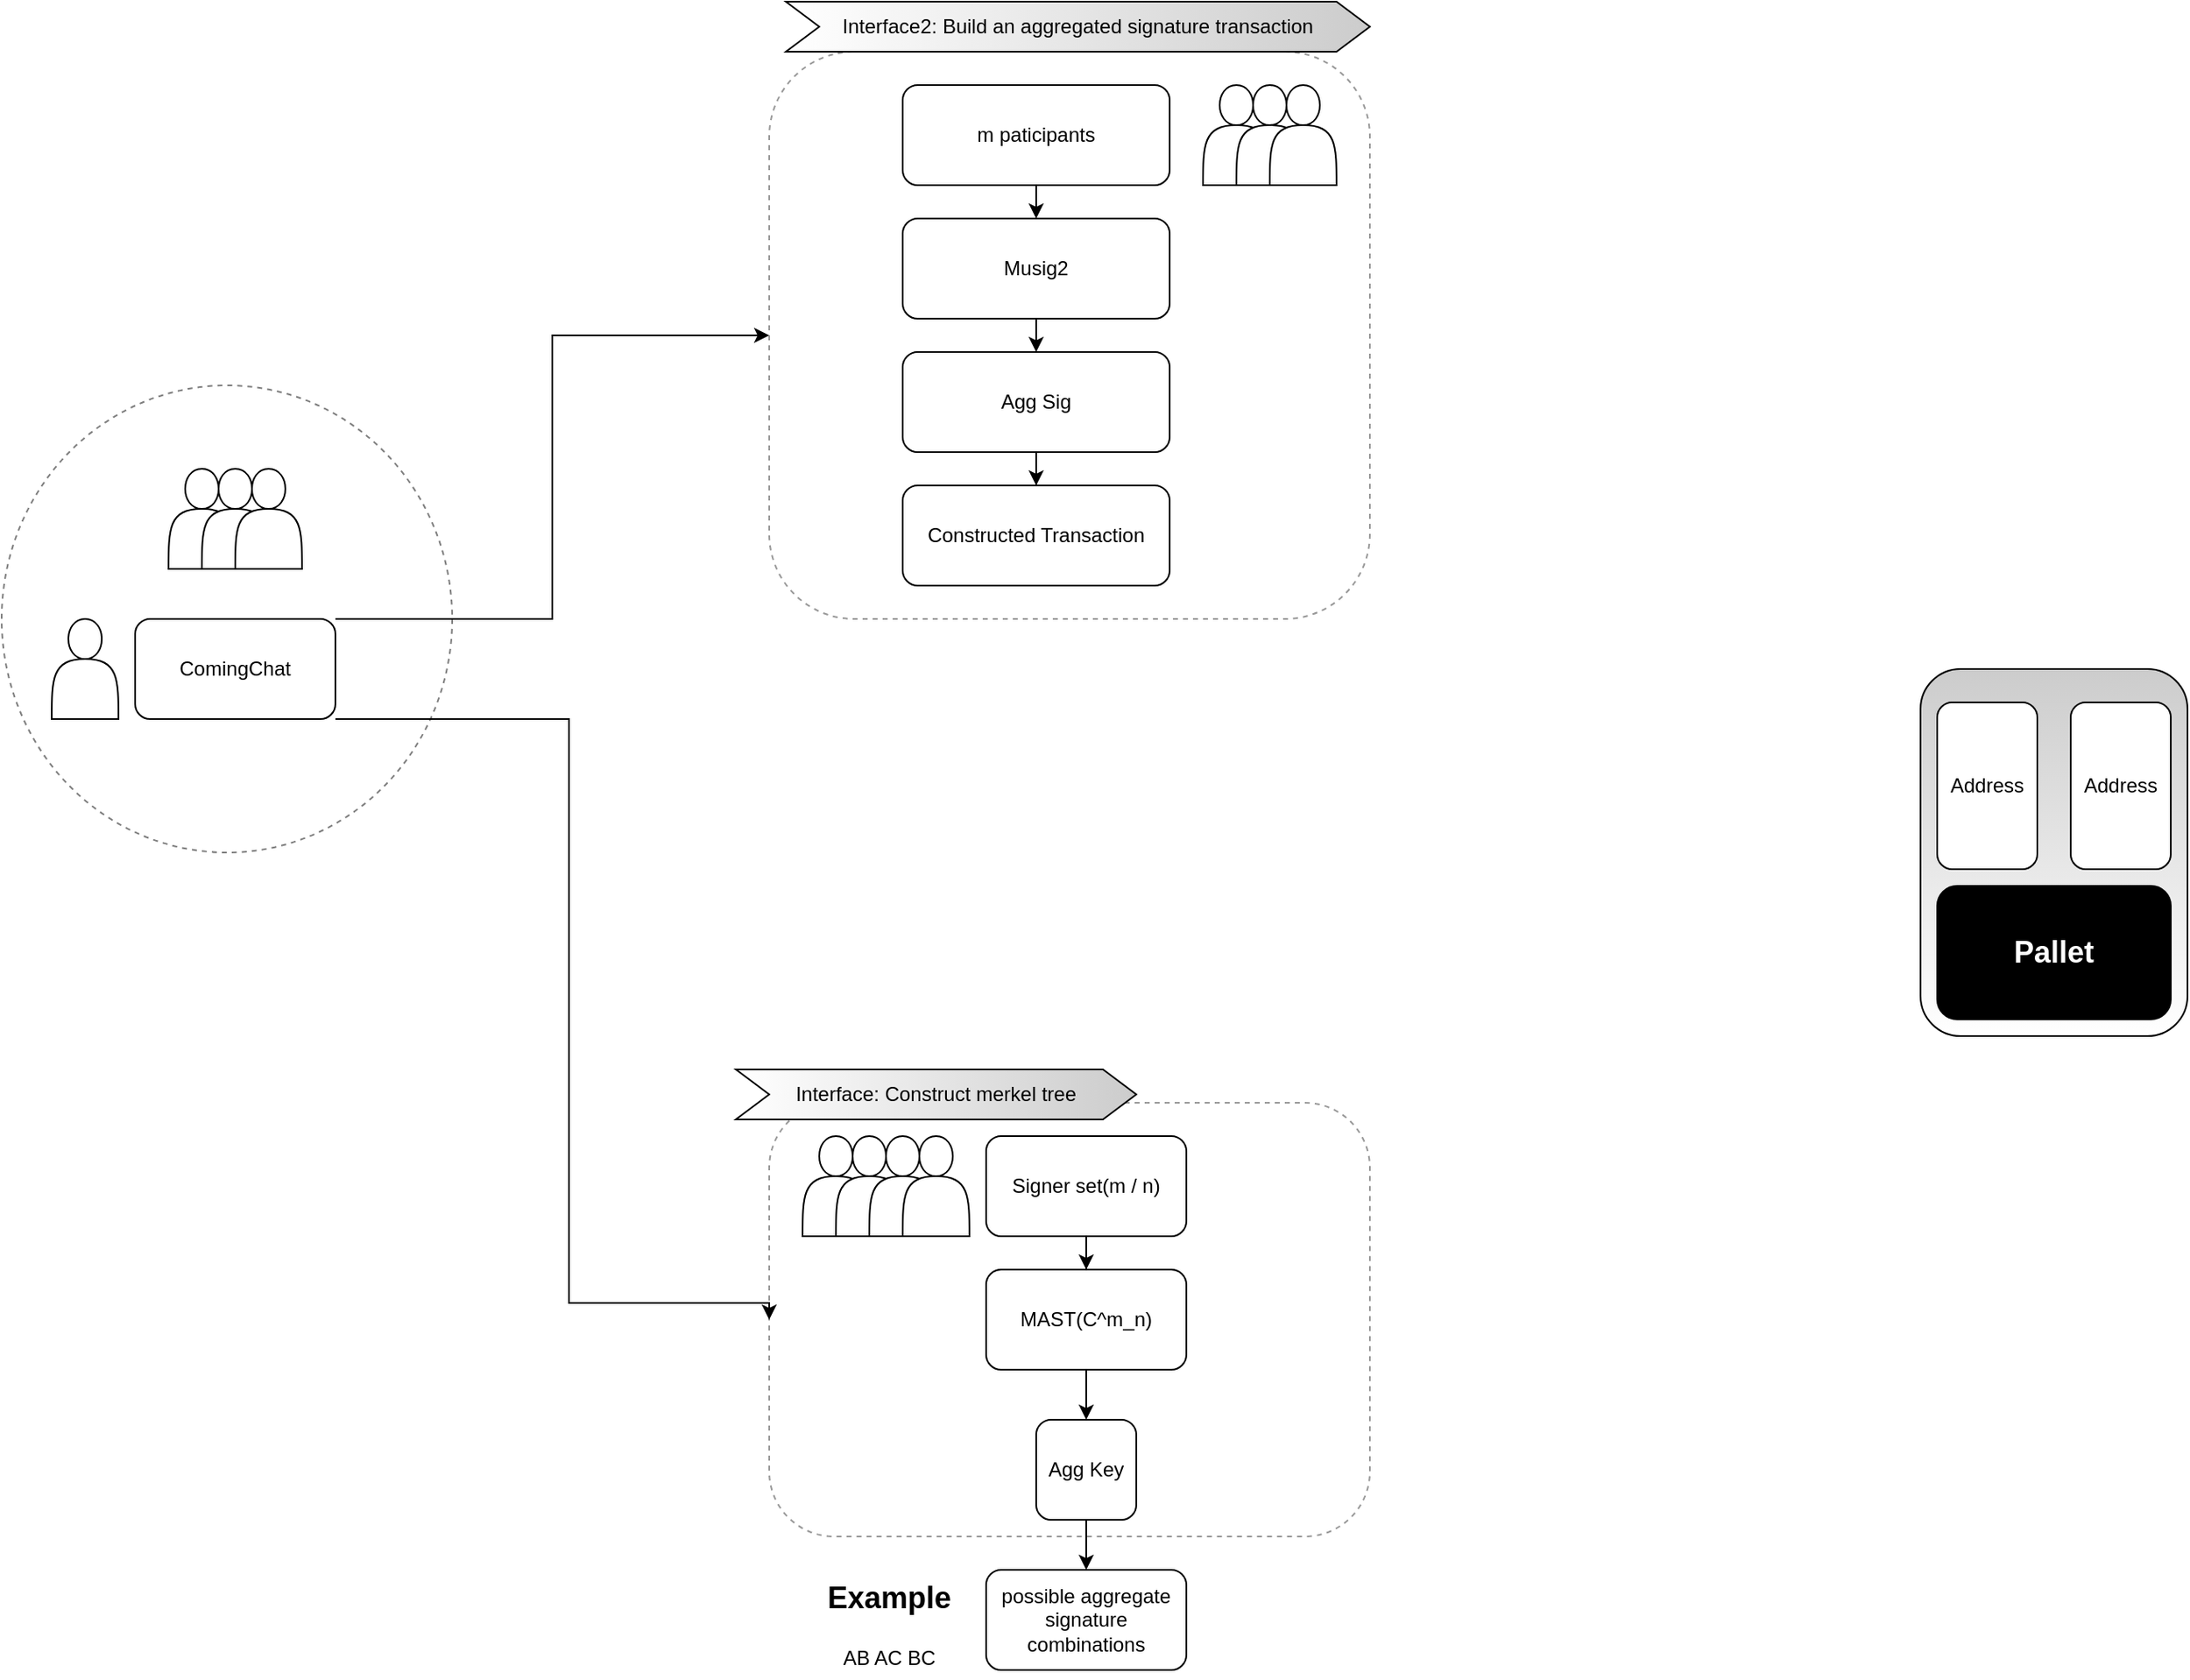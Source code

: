 <mxfile version="14.9.8" type="github">
  <diagram id="mT7NVEQJp89UWrkwp7Li" name="第 1 页">
    <mxGraphModel dx="1388" dy="2051" grid="1" gridSize="10" guides="1" tooltips="1" connect="1" arrows="1" fold="1" page="1" pageScale="1" pageWidth="827" pageHeight="1169" math="0" shadow="0">
      <root>
        <mxCell id="0" />
        <mxCell id="1" parent="0" />
        <mxCell id="DRrKBH3AaGGYrWTJLTqR-27" value="" style="rounded=1;whiteSpace=wrap;html=1;dashed=1;opacity=40;" vertex="1" parent="1">
          <mxGeometry x="560" y="-150" width="360" height="340" as="geometry" />
        </mxCell>
        <mxCell id="DRrKBH3AaGGYrWTJLTqR-26" value="" style="ellipse;whiteSpace=wrap;html=1;gradientColor=none;gradientDirection=north;fillColor=none;dashed=1;opacity=50;" vertex="1" parent="1">
          <mxGeometry x="100" y="50" width="270" height="280" as="geometry" />
        </mxCell>
        <mxCell id="S-KS8Klz8F3gYqasTz4s-2" value="" style="rounded=1;whiteSpace=wrap;html=1;dashed=1;opacity=40;" parent="1" vertex="1">
          <mxGeometry x="560" y="480" width="360" height="260" as="geometry" />
        </mxCell>
        <mxCell id="S-KS8Klz8F3gYqasTz4s-13" value="" style="edgeStyle=orthogonalEdgeStyle;rounded=0;orthogonalLoop=1;jettySize=auto;html=1;entryX=0;entryY=0.5;entryDx=0;entryDy=0;" parent="1" source="S-KS8Klz8F3gYqasTz4s-1" target="S-KS8Klz8F3gYqasTz4s-2" edge="1">
          <mxGeometry relative="1" as="geometry">
            <mxPoint x="270" y="510" as="targetPoint" />
            <Array as="points">
              <mxPoint x="440" y="250" />
              <mxPoint x="440" y="600" />
              <mxPoint x="560" y="600" />
            </Array>
          </mxGeometry>
        </mxCell>
        <mxCell id="DRrKBH3AaGGYrWTJLTqR-51" style="edgeStyle=orthogonalEdgeStyle;rounded=0;orthogonalLoop=1;jettySize=auto;html=1;exitX=1;exitY=0;exitDx=0;exitDy=0;entryX=0;entryY=0.5;entryDx=0;entryDy=0;" edge="1" parent="1" source="S-KS8Klz8F3gYqasTz4s-1" target="DRrKBH3AaGGYrWTJLTqR-27">
          <mxGeometry relative="1" as="geometry">
            <Array as="points">
              <mxPoint x="430" y="190" />
              <mxPoint x="430" y="20" />
            </Array>
          </mxGeometry>
        </mxCell>
        <mxCell id="S-KS8Klz8F3gYqasTz4s-1" value="ComingChat" style="rounded=1;whiteSpace=wrap;html=1;" parent="1" vertex="1">
          <mxGeometry x="180" y="190" width="120" height="60" as="geometry" />
        </mxCell>
        <mxCell id="S-KS8Klz8F3gYqasTz4s-12" value="" style="edgeStyle=orthogonalEdgeStyle;rounded=0;orthogonalLoop=1;jettySize=auto;html=1;exitX=0.5;exitY=1;exitDx=0;exitDy=0;" parent="1" source="S-KS8Klz8F3gYqasTz4s-17" target="S-KS8Klz8F3gYqasTz4s-11" edge="1">
          <mxGeometry relative="1" as="geometry" />
        </mxCell>
        <mxCell id="S-KS8Klz8F3gYqasTz4s-4" value="" style="rounded=1;whiteSpace=wrap;html=1;gradientDirection=north;gradientColor=#CCCCCC;fillColor=#FFFFFF;" parent="1" vertex="1">
          <mxGeometry x="1250" y="220" width="160" height="220" as="geometry" />
        </mxCell>
        <mxCell id="DRrKBH3AaGGYrWTJLTqR-36" value="" style="edgeStyle=orthogonalEdgeStyle;rounded=0;orthogonalLoop=1;jettySize=auto;html=1;" edge="1" parent="1" source="S-KS8Klz8F3gYqasTz4s-11" target="DRrKBH3AaGGYrWTJLTqR-35">
          <mxGeometry relative="1" as="geometry" />
        </mxCell>
        <mxCell id="S-KS8Klz8F3gYqasTz4s-11" value="Agg Key" style="rounded=1;whiteSpace=wrap;html=1;" parent="1" vertex="1">
          <mxGeometry x="720" y="670" width="60" height="60" as="geometry" />
        </mxCell>
        <mxCell id="S-KS8Klz8F3gYqasTz4s-18" value="" style="edgeStyle=orthogonalEdgeStyle;rounded=0;orthogonalLoop=1;jettySize=auto;html=1;" parent="1" source="S-KS8Klz8F3gYqasTz4s-16" target="S-KS8Klz8F3gYqasTz4s-17" edge="1">
          <mxGeometry relative="1" as="geometry" />
        </mxCell>
        <mxCell id="S-KS8Klz8F3gYqasTz4s-16" value="Signer set(m / n)" style="rounded=1;whiteSpace=wrap;html=1;" parent="1" vertex="1">
          <mxGeometry x="690" y="500" width="120" height="60" as="geometry" />
        </mxCell>
        <mxCell id="S-KS8Klz8F3gYqasTz4s-17" value="MAST(C^m_n)" style="whiteSpace=wrap;html=1;rounded=1;" parent="1" vertex="1">
          <mxGeometry x="690" y="580" width="120" height="60" as="geometry" />
        </mxCell>
        <mxCell id="S-KS8Klz8F3gYqasTz4s-19" value="" style="shape=actor;whiteSpace=wrap;html=1;" parent="1" vertex="1">
          <mxGeometry x="580" y="500" width="40" height="60" as="geometry" />
        </mxCell>
        <mxCell id="S-KS8Klz8F3gYqasTz4s-20" value="" style="shape=actor;whiteSpace=wrap;html=1;" parent="1" vertex="1">
          <mxGeometry x="200" y="100" width="40" height="60" as="geometry" />
        </mxCell>
        <mxCell id="S-KS8Klz8F3gYqasTz4s-21" value="" style="shape=actor;whiteSpace=wrap;html=1;" parent="1" vertex="1">
          <mxGeometry x="220" y="100" width="40" height="60" as="geometry" />
        </mxCell>
        <mxCell id="S-KS8Klz8F3gYqasTz4s-22" value="" style="shape=actor;whiteSpace=wrap;html=1;" parent="1" vertex="1">
          <mxGeometry x="240" y="100" width="40" height="60" as="geometry" />
        </mxCell>
        <mxCell id="S-KS8Klz8F3gYqasTz4s-23" value="Address" style="whiteSpace=wrap;html=1;rounded=1;" parent="1" vertex="1">
          <mxGeometry x="1260" y="240" width="60" height="100" as="geometry" />
        </mxCell>
        <mxCell id="S-KS8Klz8F3gYqasTz4s-25" style="edgeStyle=orthogonalEdgeStyle;rounded=0;orthogonalLoop=1;jettySize=auto;html=1;exitX=0.5;exitY=1;exitDx=0;exitDy=0;" parent="1" source="S-KS8Klz8F3gYqasTz4s-23" target="S-KS8Klz8F3gYqasTz4s-23" edge="1">
          <mxGeometry relative="1" as="geometry" />
        </mxCell>
        <mxCell id="DRrKBH3AaGGYrWTJLTqR-8" value="&lt;font color=&quot;#ffffff&quot; style=&quot;font-size: 18px&quot;&gt;&lt;b&gt;Pallet&lt;/b&gt;&lt;/font&gt;" style="rounded=1;whiteSpace=wrap;html=1;gradientDirection=north;fillColor=#000000;" vertex="1" parent="1">
          <mxGeometry x="1260" y="350" width="140" height="80" as="geometry" />
        </mxCell>
        <mxCell id="DRrKBH3AaGGYrWTJLTqR-9" value="Address" style="whiteSpace=wrap;html=1;rounded=1;" vertex="1" parent="1">
          <mxGeometry x="1340" y="240" width="60" height="100" as="geometry" />
        </mxCell>
        <mxCell id="DRrKBH3AaGGYrWTJLTqR-18" value="" style="shape=actor;whiteSpace=wrap;html=1;" vertex="1" parent="1">
          <mxGeometry x="600" y="500" width="40" height="60" as="geometry" />
        </mxCell>
        <mxCell id="DRrKBH3AaGGYrWTJLTqR-19" value="" style="shape=actor;whiteSpace=wrap;html=1;" vertex="1" parent="1">
          <mxGeometry x="620" y="500" width="40" height="60" as="geometry" />
        </mxCell>
        <mxCell id="DRrKBH3AaGGYrWTJLTqR-22" value="&lt;div class=&quot;lake-content&quot;&gt;&lt;span class=&quot;ne-text&quot;&gt;Interface: Construct merkel tree&lt;/span&gt;&lt;/div&gt;" style="shape=step;perimeter=stepPerimeter;whiteSpace=wrap;html=1;fixedSize=1;gradientDirection=east;gradientColor=#CCCCCC;" vertex="1" parent="1">
          <mxGeometry x="540" y="460" width="240" height="30" as="geometry" />
        </mxCell>
        <mxCell id="DRrKBH3AaGGYrWTJLTqR-20" value="" style="shape=actor;whiteSpace=wrap;html=1;" vertex="1" parent="1">
          <mxGeometry x="640" y="500" width="40" height="60" as="geometry" />
        </mxCell>
        <mxCell id="DRrKBH3AaGGYrWTJLTqR-25" value="" style="shape=actor;whiteSpace=wrap;html=1;" vertex="1" parent="1">
          <mxGeometry x="130" y="190" width="40" height="60" as="geometry" />
        </mxCell>
        <mxCell id="DRrKBH3AaGGYrWTJLTqR-28" value="&lt;div class=&quot;lake-content&quot;&gt;&lt;div class=&quot;lake-content&quot;&gt;&lt;span class=&quot;ne-text&quot;&gt;Interface2: Build an aggregated signature transaction&lt;/span&gt;&lt;/div&gt;&lt;/div&gt;" style="shape=step;perimeter=stepPerimeter;whiteSpace=wrap;html=1;fixedSize=1;gradientDirection=east;gradientColor=#CCCCCC;" vertex="1" parent="1">
          <mxGeometry x="570" y="-180" width="350" height="30" as="geometry" />
        </mxCell>
        <mxCell id="DRrKBH3AaGGYrWTJLTqR-50" value="" style="edgeStyle=orthogonalEdgeStyle;rounded=0;orthogonalLoop=1;jettySize=auto;html=1;" edge="1" parent="1" source="DRrKBH3AaGGYrWTJLTqR-30" target="DRrKBH3AaGGYrWTJLTqR-43">
          <mxGeometry relative="1" as="geometry" />
        </mxCell>
        <mxCell id="DRrKBH3AaGGYrWTJLTqR-30" value="Agg Sig" style="rounded=1;whiteSpace=wrap;html=1;" vertex="1" parent="1">
          <mxGeometry x="640" y="30" width="160" height="60" as="geometry" />
        </mxCell>
        <mxCell id="DRrKBH3AaGGYrWTJLTqR-32" style="edgeStyle=orthogonalEdgeStyle;rounded=0;orthogonalLoop=1;jettySize=auto;html=1;exitX=0.5;exitY=1;exitDx=0;exitDy=0;entryX=0.5;entryY=0;entryDx=0;entryDy=0;" edge="1" parent="1" source="DRrKBH3AaGGYrWTJLTqR-31" target="DRrKBH3AaGGYrWTJLTqR-30">
          <mxGeometry relative="1" as="geometry" />
        </mxCell>
        <mxCell id="DRrKBH3AaGGYrWTJLTqR-31" value="Musig2" style="whiteSpace=wrap;html=1;rounded=1;" vertex="1" parent="1">
          <mxGeometry x="640" y="-50" width="160" height="60" as="geometry" />
        </mxCell>
        <mxCell id="DRrKBH3AaGGYrWTJLTqR-34" style="edgeStyle=orthogonalEdgeStyle;rounded=0;orthogonalLoop=1;jettySize=auto;html=1;exitX=0.5;exitY=1;exitDx=0;exitDy=0;entryX=0.5;entryY=0;entryDx=0;entryDy=0;" edge="1" parent="1" source="DRrKBH3AaGGYrWTJLTqR-33" target="DRrKBH3AaGGYrWTJLTqR-31">
          <mxGeometry relative="1" as="geometry" />
        </mxCell>
        <mxCell id="DRrKBH3AaGGYrWTJLTqR-33" value="m paticipants" style="rounded=1;whiteSpace=wrap;html=1;" vertex="1" parent="1">
          <mxGeometry x="640" y="-130" width="160" height="60" as="geometry" />
        </mxCell>
        <mxCell id="DRrKBH3AaGGYrWTJLTqR-35" value="&lt;div class=&quot;lake-content&quot;&gt;&lt;span class=&quot;ne-text&quot;&gt;possible aggregate signature combinations&lt;/span&gt;&lt;/div&gt;" style="whiteSpace=wrap;html=1;rounded=1;" vertex="1" parent="1">
          <mxGeometry x="690" y="760" width="120" height="60" as="geometry" />
        </mxCell>
        <mxCell id="DRrKBH3AaGGYrWTJLTqR-43" value="Constructed Transaction" style="rounded=1;whiteSpace=wrap;html=1;" vertex="1" parent="1">
          <mxGeometry x="640" y="110" width="160" height="60" as="geometry" />
        </mxCell>
        <mxCell id="DRrKBH3AaGGYrWTJLTqR-45" value="" style="shape=actor;whiteSpace=wrap;html=1;" vertex="1" parent="1">
          <mxGeometry x="820" y="-130" width="40" height="60" as="geometry" />
        </mxCell>
        <mxCell id="DRrKBH3AaGGYrWTJLTqR-46" value="" style="shape=actor;whiteSpace=wrap;html=1;" vertex="1" parent="1">
          <mxGeometry x="840" y="-130" width="40" height="60" as="geometry" />
        </mxCell>
        <mxCell id="DRrKBH3AaGGYrWTJLTqR-47" value="" style="shape=actor;whiteSpace=wrap;html=1;" vertex="1" parent="1">
          <mxGeometry x="860" y="-130" width="40" height="60" as="geometry" />
        </mxCell>
        <mxCell id="DRrKBH3AaGGYrWTJLTqR-49" value="&lt;h1&gt;&lt;font style=&quot;font-size: 18px&quot;&gt;Example&lt;/font&gt;&lt;/h1&gt;&lt;div style=&quot;text-align: center&quot;&gt;AB AC BC&lt;/div&gt;" style="text;html=1;strokeColor=none;fillColor=none;spacing=5;spacingTop=-20;whiteSpace=wrap;overflow=hidden;rounded=0;dashed=1;opacity=50;" vertex="1" parent="1">
          <mxGeometry x="590" y="755" width="100" height="70" as="geometry" />
        </mxCell>
      </root>
    </mxGraphModel>
  </diagram>
</mxfile>
